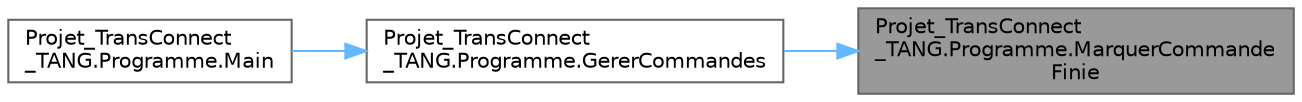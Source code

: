 digraph "Projet_TransConnect_TANG.Programme.MarquerCommandeFinie"
{
 // LATEX_PDF_SIZE
  bgcolor="transparent";
  edge [fontname=Helvetica,fontsize=10,labelfontname=Helvetica,labelfontsize=10];
  node [fontname=Helvetica,fontsize=10,shape=box,height=0.2,width=0.4];
  rankdir="RL";
  Node1 [id="Node000001",label="Projet_TransConnect\l_TANG.Programme.MarquerCommande\lFinie",height=0.2,width=0.4,color="gray40", fillcolor="grey60", style="filled", fontcolor="black",tooltip="Marque une commande en cours comme terminée."];
  Node1 -> Node2 [id="edge3_Node000001_Node000002",dir="back",color="steelblue1",style="solid",tooltip=" "];
  Node2 [id="Node000002",label="Projet_TransConnect\l_TANG.Programme.GererCommandes",height=0.2,width=0.4,color="grey40", fillcolor="white", style="filled",URL="$class_projet___trans_connect___t_a_n_g_1_1_programme.html#aa7a796277b17675b689b2fed366f346c",tooltip="Menu de gestion des commandes."];
  Node2 -> Node3 [id="edge4_Node000002_Node000003",dir="back",color="steelblue1",style="solid",tooltip=" "];
  Node3 [id="Node000003",label="Projet_TransConnect\l_TANG.Programme.Main",height=0.2,width=0.4,color="grey40", fillcolor="white", style="filled",URL="$class_projet___trans_connect___t_a_n_g_1_1_programme.html#a69d6e7595085ec66d0aa8018dce16cb0",tooltip=" "];
}
